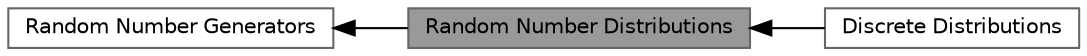 digraph "Random Number Distributions"
{
 // LATEX_PDF_SIZE
  bgcolor="transparent";
  edge [fontname=Helvetica,fontsize=10,labelfontname=Helvetica,labelfontsize=10];
  node [fontname=Helvetica,fontsize=10,shape=box,height=0.2,width=0.4];
  rankdir=LR;
  Node1 [id="Node000001",label="Random Number Distributions",height=0.2,width=0.4,color="gray40", fillcolor="grey60", style="filled", fontcolor="black",tooltip=" "];
  Node3 [id="Node000003",label="Discrete Distributions",height=0.2,width=0.4,color="grey40", fillcolor="white", style="filled",URL="$group__tr1__random__distributions__discrete.html",tooltip=" "];
  Node2 [id="Node000002",label="Random Number Generators",height=0.2,width=0.4,color="grey40", fillcolor="white", style="filled",URL="$group__tr1__random__generators.html",tooltip=" "];
  Node2->Node1 [shape=plaintext, dir="back", style="solid"];
  Node1->Node3 [shape=plaintext, dir="back", style="solid"];
}
